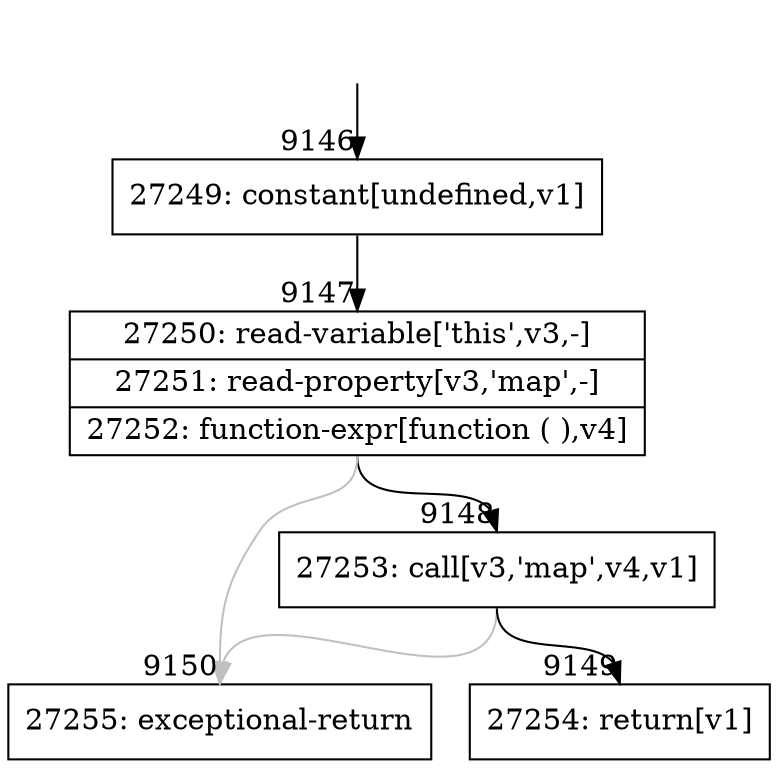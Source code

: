 digraph {
rankdir="TD"
BB_entry568[shape=none,label=""];
BB_entry568 -> BB9146 [tailport=s, headport=n, headlabel="    9146"]
BB9146 [shape=record label="{27249: constant[undefined,v1]}" ] 
BB9146 -> BB9147 [tailport=s, headport=n, headlabel="      9147"]
BB9147 [shape=record label="{27250: read-variable['this',v3,-]|27251: read-property[v3,'map',-]|27252: function-expr[function ( ),v4]}" ] 
BB9147 -> BB9148 [tailport=s, headport=n, headlabel="      9148"]
BB9147 -> BB9150 [tailport=s, headport=n, color=gray, headlabel="      9150"]
BB9148 [shape=record label="{27253: call[v3,'map',v4,v1]}" ] 
BB9148 -> BB9149 [tailport=s, headport=n, headlabel="      9149"]
BB9148 -> BB9150 [tailport=s, headport=n, color=gray]
BB9149 [shape=record label="{27254: return[v1]}" ] 
BB9150 [shape=record label="{27255: exceptional-return}" ] 
}
